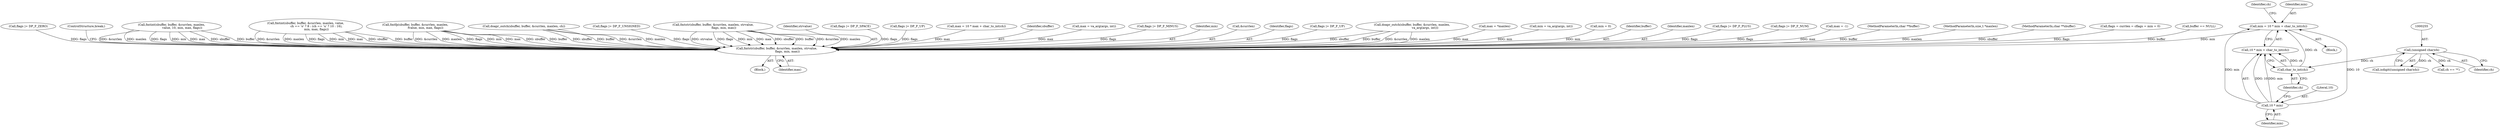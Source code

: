 digraph "1_openssl_578b956fe741bf8e84055547b1e83c28dd902c73@integer" {
"1000258" [label="(Call,min = 10 * min + char_to_int(ch))"];
"1000261" [label="(Call,10 * min)"];
"1000264" [label="(Call,char_to_int(ch))"];
"1000254" [label="(Call,(unsigned char)ch)"];
"1000617" [label="(Call,fmtstr(sbuffer, buffer, &currlen, maxlen, strvalue,\n                       flags, min, max))"];
"1000258" [label="(Call,min = 10 * min + char_to_int(ch))"];
"1000262" [label="(Literal,10)"];
"1000104" [label="(MethodParameterIn,char **sbuffer)"];
"1000125" [label="(Call,flags = currlen = cflags = min = 0)"];
"1000154" [label="(Call,buffer == NULL)"];
"1000607" [label="(Call,fmtstr(sbuffer, buffer, &currlen, maxlen, strvalue,\n                       flags, min, max))"];
"1000236" [label="(Call,flags |= DP_F_ZERO)"];
"1000627" [label="(ControlStructure,break;)"];
"1000267" [label="(Identifier,ch)"];
"1000466" [label="(Call,fmtint(sbuffer, buffer, &currlen, maxlen,\n                       value, 10, min, max, flags))"];
"1000499" [label="(Call,fmtint(sbuffer, buffer, &currlen, maxlen, value,\n                       ch == 'o' ? 8 : (ch == 'u' ? 10 : 16),\n                       min, max, flags))"];
"1000537" [label="(Call,fmtfp(sbuffer, buffer, &currlen, maxlen,\n                      fvalue, min, max, flags))"];
"1000181" [label="(Call,doapr_outch(sbuffer, buffer, &currlen, maxlen, ch))"];
"1000484" [label="(Call,flags |= DP_F_UNSIGNED)"];
"1000623" [label="(Identifier,strvalue)"];
"1000273" [label="(Call,ch == '*')"];
"1000617" [label="(Call,fmtstr(sbuffer, buffer, &currlen, maxlen, strvalue,\n                       flags, min, max))"];
"1000265" [label="(Identifier,ch)"];
"1000216" [label="(Call,flags |= DP_F_SPACE)"];
"1000549" [label="(Call,flags |= DP_F_UP)"];
"1000260" [label="(Call,10 * min + char_to_int(ch))"];
"1000626" [label="(Identifier,max)"];
"1000256" [label="(Identifier,ch)"];
"1000328" [label="(Call,max = 10 * max + char_to_int(ch))"];
"1000263" [label="(Identifier,min)"];
"1000618" [label="(Identifier,sbuffer)"];
"1000257" [label="(Block,)"];
"1000347" [label="(Call,max = va_arg(args, int))"];
"1000196" [label="(Call,flags |= DP_F_MINUS)"];
"1000625" [label="(Identifier,min)"];
"1000620" [label="(Call,&currlen)"];
"1000259" [label="(Identifier,min)"];
"1000624" [label="(Identifier,flags)"];
"1000559" [label="(Call,flags |= DP_F_UP)"];
"1000254" [label="(Call,(unsigned char)ch)"];
"1000596" [label="(Call,doapr_outch(sbuffer, buffer, &currlen, maxlen,\n                            va_arg(args, int)))"];
"1000165" [label="(Call,max = *maxlen)"];
"1000277" [label="(Call,min = va_arg(args, int))"];
"1000253" [label="(Call,isdigit((unsigned char)ch))"];
"1000131" [label="(Call,min = 0)"];
"1000619" [label="(Identifier,buffer)"];
"1000111" [label="(Block,)"];
"1000622" [label="(Identifier,maxlen)"];
"1000206" [label="(Call,flags |= DP_F_PLUS)"];
"1000264" [label="(Call,char_to_int(ch))"];
"1000226" [label="(Call,flags |= DP_F_NUM)"];
"1000134" [label="(Call,max = -1)"];
"1000105" [label="(MethodParameterIn,char **buffer)"];
"1000261" [label="(Call,10 * min)"];
"1000106" [label="(MethodParameterIn,size_t *maxlen)"];
"1000258" -> "1000257"  [label="AST: "];
"1000258" -> "1000260"  [label="CFG: "];
"1000259" -> "1000258"  [label="AST: "];
"1000260" -> "1000258"  [label="AST: "];
"1000267" -> "1000258"  [label="CFG: "];
"1000261" -> "1000258"  [label="DDG: 10"];
"1000261" -> "1000258"  [label="DDG: min"];
"1000264" -> "1000258"  [label="DDG: ch"];
"1000258" -> "1000617"  [label="DDG: min"];
"1000261" -> "1000260"  [label="AST: "];
"1000261" -> "1000263"  [label="CFG: "];
"1000262" -> "1000261"  [label="AST: "];
"1000263" -> "1000261"  [label="AST: "];
"1000265" -> "1000261"  [label="CFG: "];
"1000261" -> "1000260"  [label="DDG: 10"];
"1000261" -> "1000260"  [label="DDG: min"];
"1000264" -> "1000260"  [label="AST: "];
"1000264" -> "1000265"  [label="CFG: "];
"1000265" -> "1000264"  [label="AST: "];
"1000260" -> "1000264"  [label="CFG: "];
"1000264" -> "1000260"  [label="DDG: ch"];
"1000254" -> "1000264"  [label="DDG: ch"];
"1000254" -> "1000253"  [label="AST: "];
"1000254" -> "1000256"  [label="CFG: "];
"1000255" -> "1000254"  [label="AST: "];
"1000256" -> "1000254"  [label="AST: "];
"1000253" -> "1000254"  [label="CFG: "];
"1000254" -> "1000253"  [label="DDG: ch"];
"1000254" -> "1000273"  [label="DDG: ch"];
"1000617" -> "1000111"  [label="AST: "];
"1000617" -> "1000626"  [label="CFG: "];
"1000618" -> "1000617"  [label="AST: "];
"1000619" -> "1000617"  [label="AST: "];
"1000620" -> "1000617"  [label="AST: "];
"1000622" -> "1000617"  [label="AST: "];
"1000623" -> "1000617"  [label="AST: "];
"1000624" -> "1000617"  [label="AST: "];
"1000625" -> "1000617"  [label="AST: "];
"1000626" -> "1000617"  [label="AST: "];
"1000627" -> "1000617"  [label="CFG: "];
"1000181" -> "1000617"  [label="DDG: sbuffer"];
"1000181" -> "1000617"  [label="DDG: buffer"];
"1000181" -> "1000617"  [label="DDG: &currlen"];
"1000181" -> "1000617"  [label="DDG: maxlen"];
"1000466" -> "1000617"  [label="DDG: sbuffer"];
"1000466" -> "1000617"  [label="DDG: buffer"];
"1000466" -> "1000617"  [label="DDG: &currlen"];
"1000466" -> "1000617"  [label="DDG: maxlen"];
"1000466" -> "1000617"  [label="DDG: flags"];
"1000466" -> "1000617"  [label="DDG: min"];
"1000466" -> "1000617"  [label="DDG: max"];
"1000607" -> "1000617"  [label="DDG: sbuffer"];
"1000607" -> "1000617"  [label="DDG: buffer"];
"1000607" -> "1000617"  [label="DDG: &currlen"];
"1000607" -> "1000617"  [label="DDG: maxlen"];
"1000607" -> "1000617"  [label="DDG: strvalue"];
"1000607" -> "1000617"  [label="DDG: flags"];
"1000607" -> "1000617"  [label="DDG: min"];
"1000607" -> "1000617"  [label="DDG: max"];
"1000499" -> "1000617"  [label="DDG: sbuffer"];
"1000499" -> "1000617"  [label="DDG: buffer"];
"1000499" -> "1000617"  [label="DDG: &currlen"];
"1000499" -> "1000617"  [label="DDG: maxlen"];
"1000499" -> "1000617"  [label="DDG: flags"];
"1000499" -> "1000617"  [label="DDG: min"];
"1000499" -> "1000617"  [label="DDG: max"];
"1000537" -> "1000617"  [label="DDG: sbuffer"];
"1000537" -> "1000617"  [label="DDG: buffer"];
"1000537" -> "1000617"  [label="DDG: &currlen"];
"1000537" -> "1000617"  [label="DDG: maxlen"];
"1000537" -> "1000617"  [label="DDG: flags"];
"1000537" -> "1000617"  [label="DDG: min"];
"1000537" -> "1000617"  [label="DDG: max"];
"1000596" -> "1000617"  [label="DDG: sbuffer"];
"1000596" -> "1000617"  [label="DDG: buffer"];
"1000596" -> "1000617"  [label="DDG: &currlen"];
"1000596" -> "1000617"  [label="DDG: maxlen"];
"1000104" -> "1000617"  [label="DDG: sbuffer"];
"1000154" -> "1000617"  [label="DDG: buffer"];
"1000105" -> "1000617"  [label="DDG: buffer"];
"1000106" -> "1000617"  [label="DDG: maxlen"];
"1000125" -> "1000617"  [label="DDG: flags"];
"1000559" -> "1000617"  [label="DDG: flags"];
"1000226" -> "1000617"  [label="DDG: flags"];
"1000236" -> "1000617"  [label="DDG: flags"];
"1000216" -> "1000617"  [label="DDG: flags"];
"1000206" -> "1000617"  [label="DDG: flags"];
"1000196" -> "1000617"  [label="DDG: flags"];
"1000484" -> "1000617"  [label="DDG: flags"];
"1000549" -> "1000617"  [label="DDG: flags"];
"1000131" -> "1000617"  [label="DDG: min"];
"1000277" -> "1000617"  [label="DDG: min"];
"1000165" -> "1000617"  [label="DDG: max"];
"1000347" -> "1000617"  [label="DDG: max"];
"1000328" -> "1000617"  [label="DDG: max"];
"1000134" -> "1000617"  [label="DDG: max"];
}
